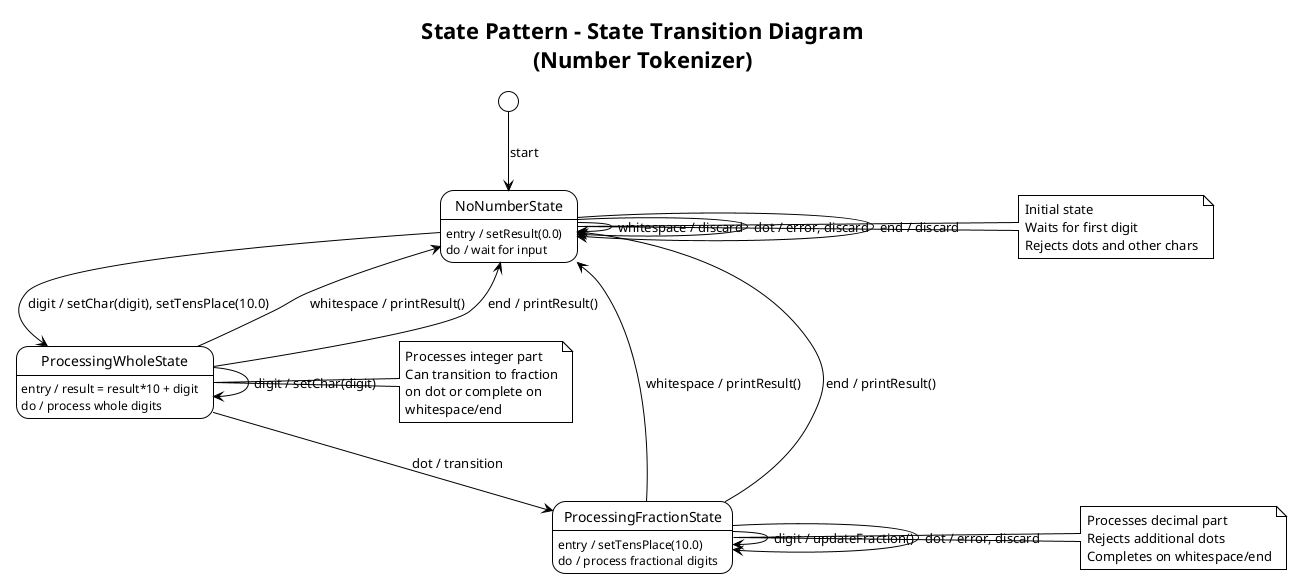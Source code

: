 @startuml StatePattern_StateDiagram
!theme plain

title State Pattern - State Transition Diagram\n(Number Tokenizer)

[*] --> NoNumberState : start

state NoNumberState {
    NoNumberState : entry / setResult(0.0)
    NoNumberState : do / wait for input
}

state ProcessingWholeState {
    ProcessingWholeState : entry / result = result*10 + digit
    ProcessingWholeState : do / process whole digits
}

state ProcessingFractionState {
    ProcessingFractionState : entry / setTensPlace(10.0)
    ProcessingFractionState : do / process fractional digits
}

NoNumberState --> ProcessingWholeState : digit / setChar(digit), setTensPlace(10.0)
NoNumberState --> NoNumberState : whitespace / discard
NoNumberState --> NoNumberState : dot / error, discard
NoNumberState --> NoNumberState : end / discard

ProcessingWholeState --> ProcessingWholeState : digit / setChar(digit)
ProcessingWholeState --> ProcessingFractionState : dot / transition
ProcessingWholeState --> NoNumberState : whitespace / printResult()
ProcessingWholeState --> NoNumberState : end / printResult()

ProcessingFractionState --> ProcessingFractionState : digit / updateFraction()
ProcessingFractionState --> ProcessingFractionState : dot / error, discard
ProcessingFractionState --> NoNumberState : whitespace / printResult()
ProcessingFractionState --> NoNumberState : end / printResult()

note right of NoNumberState
    Initial state
    Waits for first digit
    Rejects dots and other chars
end note

note right of ProcessingWholeState
    Processes integer part
    Can transition to fraction
    on dot or complete on
    whitespace/end
end note

note right of ProcessingFractionState
    Processes decimal part
    Rejects additional dots
    Completes on whitespace/end
end note

@enduml
